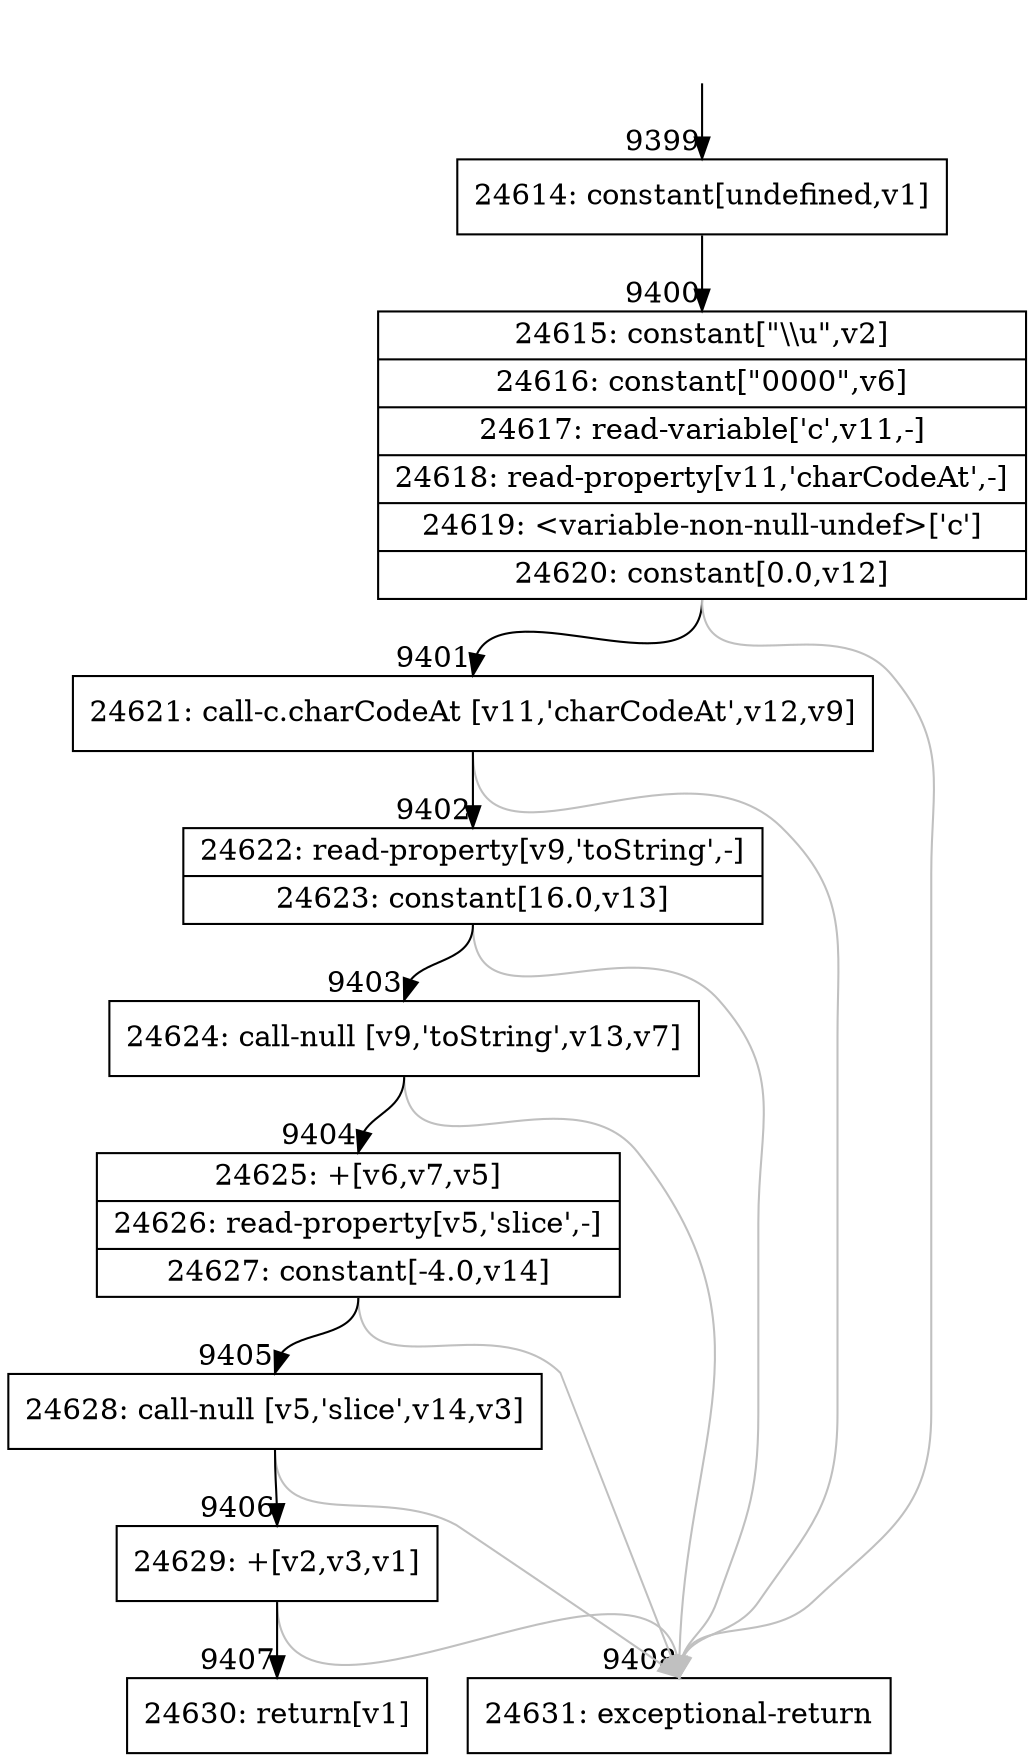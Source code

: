 digraph {
rankdir="TD"
BB_entry692[shape=none,label=""];
BB_entry692 -> BB9399 [tailport=s, headport=n, headlabel="    9399"]
BB9399 [shape=record label="{24614: constant[undefined,v1]}" ] 
BB9399 -> BB9400 [tailport=s, headport=n, headlabel="      9400"]
BB9400 [shape=record label="{24615: constant[\"\\\\u\",v2]|24616: constant[\"0000\",v6]|24617: read-variable['c',v11,-]|24618: read-property[v11,'charCodeAt',-]|24619: \<variable-non-null-undef\>['c']|24620: constant[0.0,v12]}" ] 
BB9400 -> BB9401 [tailport=s, headport=n, headlabel="      9401"]
BB9400 -> BB9408 [tailport=s, headport=n, color=gray, headlabel="      9408"]
BB9401 [shape=record label="{24621: call-c.charCodeAt [v11,'charCodeAt',v12,v9]}" ] 
BB9401 -> BB9402 [tailport=s, headport=n, headlabel="      9402"]
BB9401 -> BB9408 [tailport=s, headport=n, color=gray]
BB9402 [shape=record label="{24622: read-property[v9,'toString',-]|24623: constant[16.0,v13]}" ] 
BB9402 -> BB9403 [tailport=s, headport=n, headlabel="      9403"]
BB9402 -> BB9408 [tailport=s, headport=n, color=gray]
BB9403 [shape=record label="{24624: call-null [v9,'toString',v13,v7]}" ] 
BB9403 -> BB9404 [tailport=s, headport=n, headlabel="      9404"]
BB9403 -> BB9408 [tailport=s, headport=n, color=gray]
BB9404 [shape=record label="{24625: +[v6,v7,v5]|24626: read-property[v5,'slice',-]|24627: constant[-4.0,v14]}" ] 
BB9404 -> BB9405 [tailport=s, headport=n, headlabel="      9405"]
BB9404 -> BB9408 [tailport=s, headport=n, color=gray]
BB9405 [shape=record label="{24628: call-null [v5,'slice',v14,v3]}" ] 
BB9405 -> BB9406 [tailport=s, headport=n, headlabel="      9406"]
BB9405 -> BB9408 [tailport=s, headport=n, color=gray]
BB9406 [shape=record label="{24629: +[v2,v3,v1]}" ] 
BB9406 -> BB9407 [tailport=s, headport=n, headlabel="      9407"]
BB9406 -> BB9408 [tailport=s, headport=n, color=gray]
BB9407 [shape=record label="{24630: return[v1]}" ] 
BB9408 [shape=record label="{24631: exceptional-return}" ] 
//#$~ 13539
}

